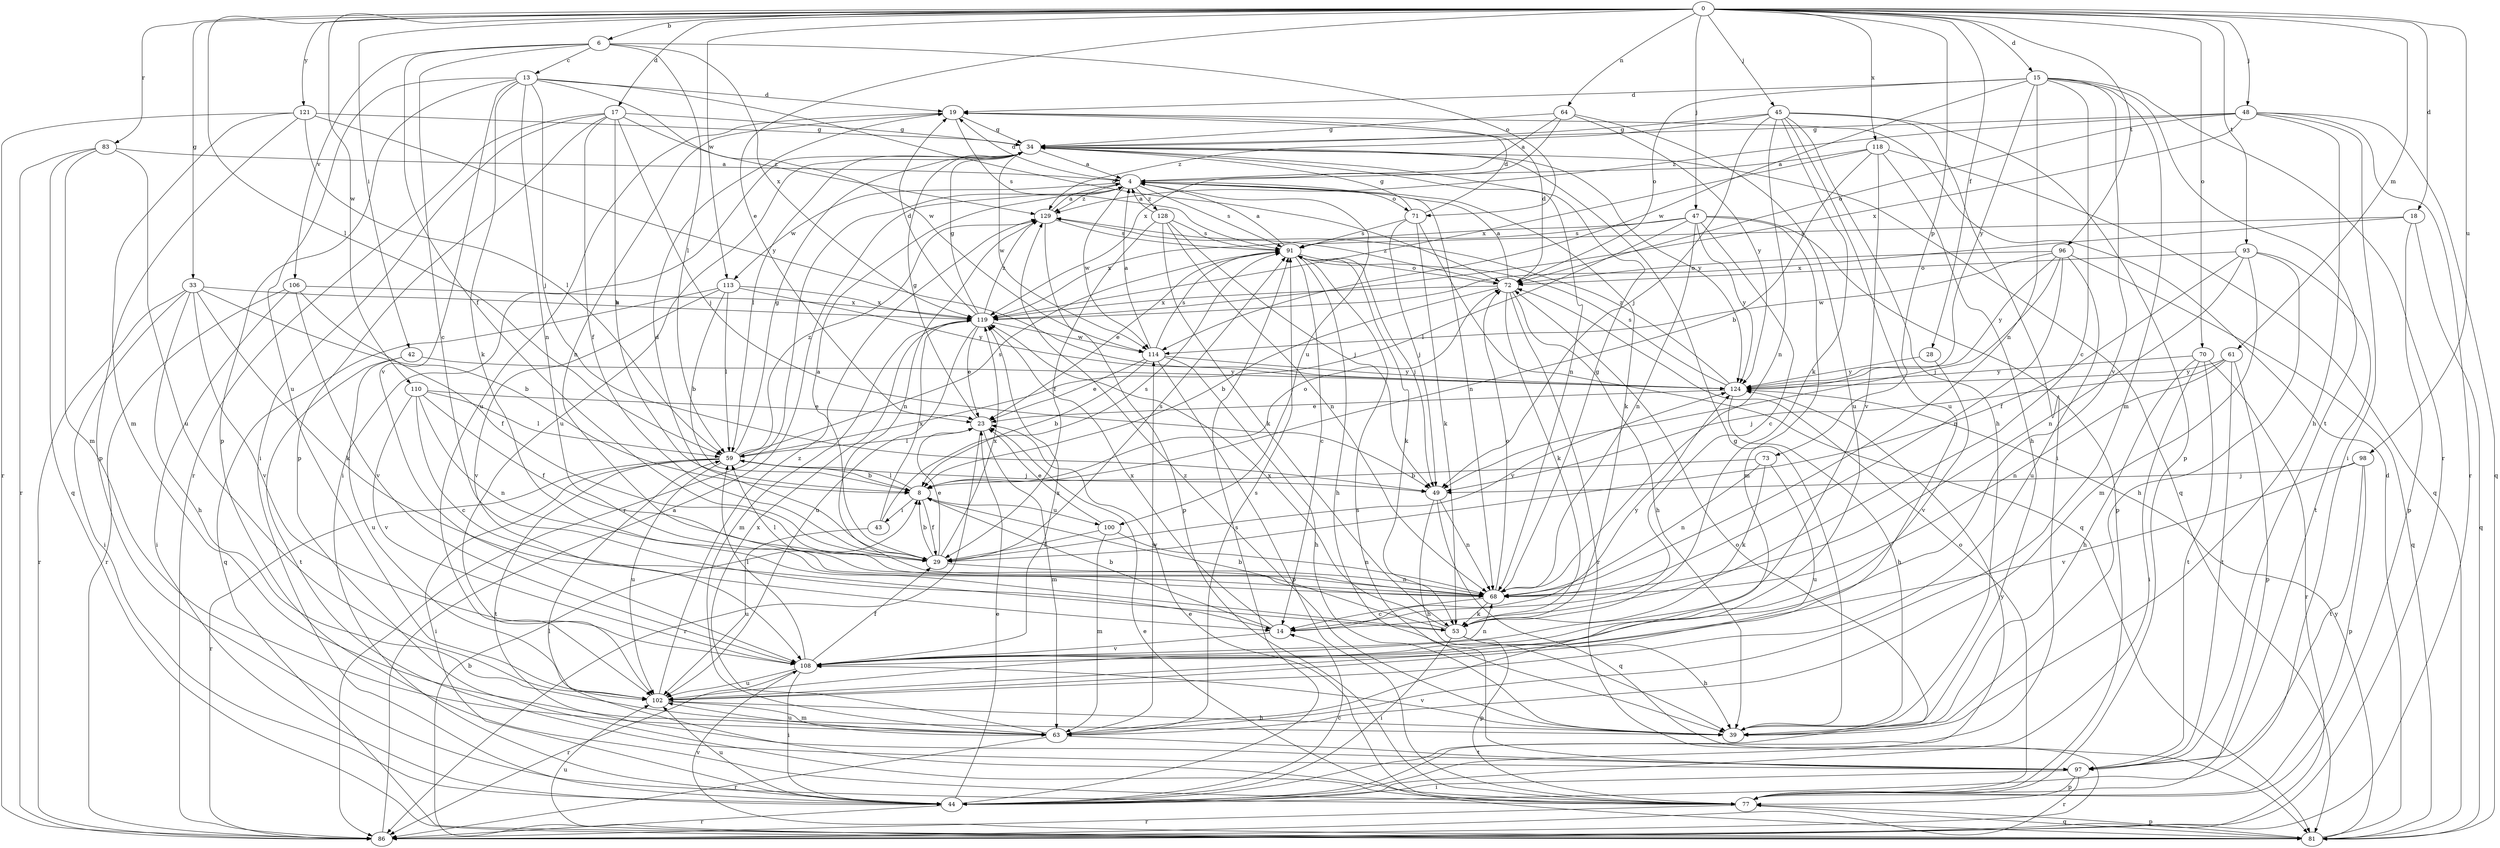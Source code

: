 strict digraph  {
0;
4;
6;
8;
13;
14;
15;
17;
18;
19;
23;
28;
29;
33;
34;
39;
42;
43;
44;
45;
47;
48;
49;
53;
59;
61;
63;
64;
68;
70;
71;
72;
73;
77;
81;
83;
86;
91;
93;
96;
97;
98;
100;
102;
106;
108;
110;
113;
114;
118;
119;
121;
124;
128;
129;
0 -> 6  [label=b];
0 -> 15  [label=d];
0 -> 17  [label=d];
0 -> 18  [label=d];
0 -> 23  [label=e];
0 -> 28  [label=f];
0 -> 33  [label=g];
0 -> 42  [label=i];
0 -> 45  [label=j];
0 -> 47  [label=j];
0 -> 48  [label=j];
0 -> 59  [label=l];
0 -> 61  [label=m];
0 -> 64  [label=n];
0 -> 70  [label=o];
0 -> 73  [label=p];
0 -> 83  [label=r];
0 -> 93  [label=t];
0 -> 96  [label=t];
0 -> 98  [label=u];
0 -> 110  [label=w];
0 -> 113  [label=w];
0 -> 118  [label=x];
0 -> 121  [label=y];
4 -> 19  [label=d];
4 -> 53  [label=k];
4 -> 68  [label=n];
4 -> 71  [label=o];
4 -> 86  [label=r];
4 -> 91  [label=s];
4 -> 100  [label=u];
4 -> 113  [label=w];
4 -> 114  [label=w];
4 -> 128  [label=z];
4 -> 129  [label=z];
6 -> 13  [label=c];
6 -> 14  [label=c];
6 -> 29  [label=f];
6 -> 59  [label=l];
6 -> 71  [label=o];
6 -> 106  [label=v];
6 -> 119  [label=x];
8 -> 29  [label=f];
8 -> 43  [label=i];
8 -> 59  [label=l];
8 -> 72  [label=o];
8 -> 100  [label=u];
13 -> 19  [label=d];
13 -> 49  [label=j];
13 -> 53  [label=k];
13 -> 68  [label=n];
13 -> 72  [label=o];
13 -> 77  [label=p];
13 -> 102  [label=u];
13 -> 108  [label=v];
13 -> 114  [label=w];
14 -> 8  [label=b];
14 -> 108  [label=v];
14 -> 119  [label=x];
14 -> 124  [label=y];
15 -> 14  [label=c];
15 -> 19  [label=d];
15 -> 63  [label=m];
15 -> 68  [label=n];
15 -> 72  [label=o];
15 -> 86  [label=r];
15 -> 97  [label=t];
15 -> 108  [label=v];
15 -> 114  [label=w];
15 -> 124  [label=y];
17 -> 8  [label=b];
17 -> 29  [label=f];
17 -> 34  [label=g];
17 -> 44  [label=i];
17 -> 49  [label=j];
17 -> 77  [label=p];
17 -> 86  [label=r];
17 -> 129  [label=z];
18 -> 77  [label=p];
18 -> 81  [label=q];
18 -> 91  [label=s];
18 -> 119  [label=x];
19 -> 34  [label=g];
19 -> 68  [label=n];
19 -> 91  [label=s];
19 -> 102  [label=u];
23 -> 34  [label=g];
23 -> 59  [label=l];
23 -> 63  [label=m];
23 -> 86  [label=r];
28 -> 108  [label=v];
28 -> 124  [label=y];
29 -> 4  [label=a];
29 -> 8  [label=b];
29 -> 19  [label=d];
29 -> 23  [label=e];
29 -> 68  [label=n];
29 -> 91  [label=s];
29 -> 119  [label=x];
29 -> 124  [label=y];
33 -> 8  [label=b];
33 -> 39  [label=h];
33 -> 44  [label=i];
33 -> 53  [label=k];
33 -> 86  [label=r];
33 -> 108  [label=v];
33 -> 119  [label=x];
34 -> 4  [label=a];
34 -> 44  [label=i];
34 -> 59  [label=l];
34 -> 68  [label=n];
34 -> 81  [label=q];
34 -> 102  [label=u];
34 -> 114  [label=w];
34 -> 124  [label=y];
39 -> 34  [label=g];
39 -> 108  [label=v];
39 -> 129  [label=z];
42 -> 97  [label=t];
42 -> 102  [label=u];
42 -> 124  [label=y];
43 -> 91  [label=s];
43 -> 102  [label=u];
43 -> 119  [label=x];
44 -> 14  [label=c];
44 -> 23  [label=e];
44 -> 72  [label=o];
44 -> 86  [label=r];
44 -> 91  [label=s];
44 -> 102  [label=u];
44 -> 124  [label=y];
45 -> 34  [label=g];
45 -> 39  [label=h];
45 -> 44  [label=i];
45 -> 49  [label=j];
45 -> 53  [label=k];
45 -> 68  [label=n];
45 -> 77  [label=p];
45 -> 102  [label=u];
45 -> 129  [label=z];
47 -> 14  [label=c];
47 -> 59  [label=l];
47 -> 63  [label=m];
47 -> 68  [label=n];
47 -> 77  [label=p];
47 -> 91  [label=s];
47 -> 119  [label=x];
47 -> 124  [label=y];
48 -> 34  [label=g];
48 -> 39  [label=h];
48 -> 44  [label=i];
48 -> 72  [label=o];
48 -> 81  [label=q];
48 -> 86  [label=r];
48 -> 119  [label=x];
48 -> 129  [label=z];
49 -> 39  [label=h];
49 -> 68  [label=n];
49 -> 81  [label=q];
53 -> 8  [label=b];
53 -> 39  [label=h];
53 -> 44  [label=i];
53 -> 77  [label=p];
53 -> 119  [label=x];
59 -> 8  [label=b];
59 -> 34  [label=g];
59 -> 44  [label=i];
59 -> 49  [label=j];
59 -> 86  [label=r];
59 -> 91  [label=s];
59 -> 97  [label=t];
59 -> 102  [label=u];
59 -> 129  [label=z];
61 -> 49  [label=j];
61 -> 68  [label=n];
61 -> 77  [label=p];
61 -> 97  [label=t];
61 -> 124  [label=y];
63 -> 86  [label=r];
63 -> 91  [label=s];
63 -> 97  [label=t];
63 -> 102  [label=u];
63 -> 114  [label=w];
63 -> 119  [label=x];
64 -> 4  [label=a];
64 -> 34  [label=g];
64 -> 102  [label=u];
64 -> 119  [label=x];
64 -> 124  [label=y];
68 -> 14  [label=c];
68 -> 34  [label=g];
68 -> 53  [label=k];
68 -> 59  [label=l];
68 -> 72  [label=o];
70 -> 39  [label=h];
70 -> 44  [label=i];
70 -> 86  [label=r];
70 -> 97  [label=t];
70 -> 124  [label=y];
71 -> 19  [label=d];
71 -> 34  [label=g];
71 -> 49  [label=j];
71 -> 53  [label=k];
71 -> 81  [label=q];
71 -> 91  [label=s];
72 -> 4  [label=a];
72 -> 8  [label=b];
72 -> 19  [label=d];
72 -> 39  [label=h];
72 -> 53  [label=k];
72 -> 86  [label=r];
72 -> 119  [label=x];
72 -> 129  [label=z];
73 -> 8  [label=b];
73 -> 53  [label=k];
73 -> 68  [label=n];
73 -> 102  [label=u];
77 -> 23  [label=e];
77 -> 59  [label=l];
77 -> 72  [label=o];
77 -> 81  [label=q];
77 -> 86  [label=r];
81 -> 8  [label=b];
81 -> 19  [label=d];
81 -> 23  [label=e];
81 -> 77  [label=p];
81 -> 102  [label=u];
81 -> 108  [label=v];
81 -> 124  [label=y];
83 -> 4  [label=a];
83 -> 63  [label=m];
83 -> 81  [label=q];
83 -> 86  [label=r];
83 -> 102  [label=u];
86 -> 4  [label=a];
91 -> 4  [label=a];
91 -> 14  [label=c];
91 -> 23  [label=e];
91 -> 39  [label=h];
91 -> 49  [label=j];
91 -> 53  [label=k];
91 -> 72  [label=o];
93 -> 29  [label=f];
93 -> 39  [label=h];
93 -> 63  [label=m];
93 -> 68  [label=n];
93 -> 72  [label=o];
93 -> 97  [label=t];
96 -> 49  [label=j];
96 -> 68  [label=n];
96 -> 72  [label=o];
96 -> 81  [label=q];
96 -> 102  [label=u];
96 -> 114  [label=w];
96 -> 124  [label=y];
97 -> 44  [label=i];
97 -> 77  [label=p];
97 -> 86  [label=r];
97 -> 91  [label=s];
98 -> 49  [label=j];
98 -> 77  [label=p];
98 -> 97  [label=t];
98 -> 108  [label=v];
100 -> 23  [label=e];
100 -> 29  [label=f];
100 -> 63  [label=m];
100 -> 68  [label=n];
102 -> 39  [label=h];
102 -> 63  [label=m];
102 -> 129  [label=z];
106 -> 29  [label=f];
106 -> 44  [label=i];
106 -> 86  [label=r];
106 -> 108  [label=v];
106 -> 119  [label=x];
108 -> 29  [label=f];
108 -> 44  [label=i];
108 -> 59  [label=l];
108 -> 68  [label=n];
108 -> 86  [label=r];
108 -> 102  [label=u];
108 -> 119  [label=x];
110 -> 14  [label=c];
110 -> 23  [label=e];
110 -> 29  [label=f];
110 -> 59  [label=l];
110 -> 68  [label=n];
110 -> 108  [label=v];
113 -> 8  [label=b];
113 -> 59  [label=l];
113 -> 81  [label=q];
113 -> 108  [label=v];
113 -> 119  [label=x];
113 -> 124  [label=y];
114 -> 4  [label=a];
114 -> 8  [label=b];
114 -> 23  [label=e];
114 -> 39  [label=h];
114 -> 77  [label=p];
114 -> 91  [label=s];
114 -> 124  [label=y];
118 -> 4  [label=a];
118 -> 8  [label=b];
118 -> 39  [label=h];
118 -> 81  [label=q];
118 -> 108  [label=v];
118 -> 119  [label=x];
119 -> 19  [label=d];
119 -> 23  [label=e];
119 -> 34  [label=g];
119 -> 63  [label=m];
119 -> 102  [label=u];
119 -> 114  [label=w];
119 -> 129  [label=z];
121 -> 34  [label=g];
121 -> 59  [label=l];
121 -> 63  [label=m];
121 -> 77  [label=p];
121 -> 86  [label=r];
121 -> 124  [label=y];
124 -> 23  [label=e];
124 -> 39  [label=h];
124 -> 91  [label=s];
124 -> 129  [label=z];
128 -> 4  [label=a];
128 -> 29  [label=f];
128 -> 49  [label=j];
128 -> 53  [label=k];
128 -> 68  [label=n];
128 -> 91  [label=s];
129 -> 4  [label=a];
129 -> 68  [label=n];
129 -> 77  [label=p];
129 -> 91  [label=s];
}
